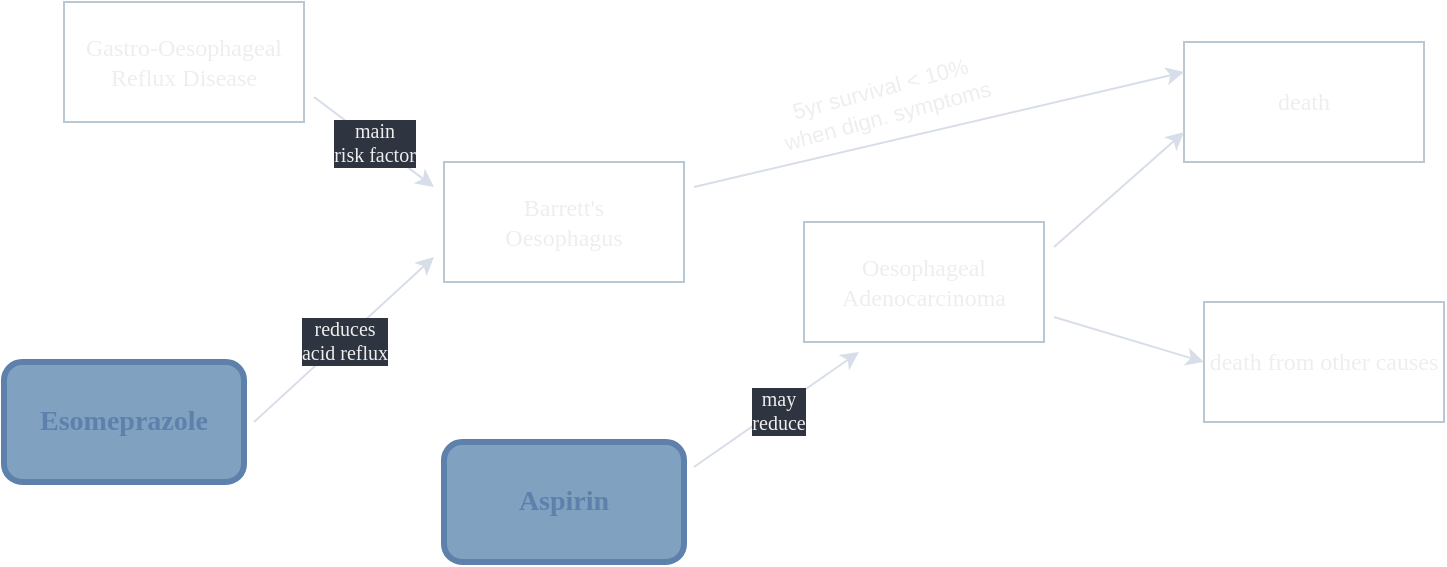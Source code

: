 <mxfile version="20.8.20" type="github">
  <diagram name="Page-1" id="V2jNtkLzpU0wWYY4yvSr">
    <mxGraphModel dx="1165" dy="542" grid="0" gridSize="10" guides="1" tooltips="1" connect="1" arrows="1" fold="1" page="0" pageScale="1" pageWidth="750" pageHeight="280" background="none" math="0" shadow="0">
      <root>
        <mxCell id="0" />
        <mxCell id="1" parent="0" />
        <mxCell id="-57a6qlOdvjmpBCnQsLR-2" value="death" style="rounded=0;whiteSpace=wrap;html=1;fontFamily=Montserrat;fontSource=https%3A%2F%2Ffonts.googleapis.com%2Fcss%3Ffamily%3DMontserrat;fillColor=none;labelBackgroundColor=none;strokeColor=#BAC8D3;fontColor=#EEEEEE;" vertex="1" parent="1">
          <mxGeometry x="590" y="20" width="120" height="60" as="geometry" />
        </mxCell>
        <mxCell id="-57a6qlOdvjmpBCnQsLR-3" value="death from other causes" style="rounded=0;whiteSpace=wrap;html=1;fontFamily=Montserrat;fontSource=https%3A%2F%2Ffonts.googleapis.com%2Fcss%3Ffamily%3DMontserrat;fillColor=none;labelBackgroundColor=none;strokeColor=#BAC8D3;fontColor=#EEEEEE;glass=0;shadow=0;" vertex="1" parent="1">
          <mxGeometry x="600" y="150" width="120" height="60" as="geometry" />
        </mxCell>
        <mxCell id="-57a6qlOdvjmpBCnQsLR-20" style="edgeStyle=none;rounded=0;orthogonalLoop=1;jettySize=auto;html=1;exitX=1;exitY=0.25;exitDx=0;exitDy=0;entryX=0;entryY=0.25;entryDx=0;entryDy=0;fontSize=11;labelBackgroundColor=none;strokeColor=#D8DEE9;fontColor=#D8DEE9;" edge="1" parent="1" source="-57a6qlOdvjmpBCnQsLR-4" target="-57a6qlOdvjmpBCnQsLR-2">
          <mxGeometry relative="1" as="geometry" />
        </mxCell>
        <mxCell id="-57a6qlOdvjmpBCnQsLR-4" value="Barrett&#39;s&lt;br&gt;Oesophagus" style="rounded=0;whiteSpace=wrap;html=1;fontFamily=Montserrat;fontSource=https%3A%2F%2Ffonts.googleapis.com%2Fcss%3Ffamily%3DMontserrat;fillColor=none;labelBackgroundColor=none;strokeColor=#BAC8D3;fontColor=#EEEEEE;perimeterSpacing=5;" vertex="1" parent="1">
          <mxGeometry x="220" y="80" width="120" height="60" as="geometry" />
        </mxCell>
        <mxCell id="-57a6qlOdvjmpBCnQsLR-5" value="Oesophageal Adenocarcinoma" style="rounded=0;whiteSpace=wrap;html=1;fontFamily=Montserrat;fontSource=https%3A%2F%2Ffonts.googleapis.com%2Fcss%3Ffamily%3DMontserrat;fillColor=none;labelBackgroundColor=none;strokeColor=#BAC8D3;fontColor=#EEEEEE;perimeterSpacing=5;" vertex="1" parent="1">
          <mxGeometry x="400" y="110" width="120" height="60" as="geometry" />
        </mxCell>
        <mxCell id="-57a6qlOdvjmpBCnQsLR-6" value="Gastro-Oesophageal&lt;br&gt;Reflux Disease" style="rounded=0;whiteSpace=wrap;html=1;fontFamily=Montserrat;fontSource=https%3A%2F%2Ffonts.googleapis.com%2Fcss%3Ffamily%3DMontserrat;fillColor=none;labelBackgroundColor=none;strokeColor=#BAC8D3;fontColor=#EEEEEE;perimeterSpacing=5;" vertex="1" parent="1">
          <mxGeometry x="30" width="120" height="60" as="geometry" />
        </mxCell>
        <mxCell id="-57a6qlOdvjmpBCnQsLR-7" value="&lt;b&gt;&lt;font style=&quot;font-size: 14px;&quot;&gt;Esomeprazole&lt;/font&gt;&lt;/b&gt;" style="rounded=1;whiteSpace=wrap;html=1;fillColor=#81A1C1;strokeColor=#5E81AC;fontFamily=Montserrat;fontSource=https%3A%2F%2Ffonts.googleapis.com%2Fcss%3Ffamily%3DMontserrat;labelBackgroundColor=none;fontColor=#5E81AC;strokeWidth=3;perimeterSpacing=5;" vertex="1" parent="1">
          <mxGeometry y="180" width="120" height="60" as="geometry" />
        </mxCell>
        <mxCell id="-57a6qlOdvjmpBCnQsLR-8" value="Aspirin" style="rounded=1;whiteSpace=wrap;html=1;fillColor=#81A1C1;strokeColor=#5E81AC;fontSize=14;fontStyle=1;fontFamily=Montserrat;fontSource=https%3A%2F%2Ffonts.googleapis.com%2Fcss%3Ffamily%3DMontserrat;labelBackgroundColor=none;fontColor=#5E81AC;strokeWidth=3;perimeterSpacing=5;fillStyle=auto;" vertex="1" parent="1">
          <mxGeometry x="220" y="220" width="120" height="60" as="geometry" />
        </mxCell>
        <mxCell id="-57a6qlOdvjmpBCnQsLR-11" value="" style="endArrow=classic;html=1;rounded=0;exitX=1;exitY=0.5;exitDx=0;exitDy=0;entryX=0;entryY=0.75;entryDx=0;entryDy=0;fontFamily=Montserrat;fontSource=https%3A%2F%2Ffonts.googleapis.com%2Fcss%3Ffamily%3DMontserrat;labelBackgroundColor=none;strokeColor=#D8DEE9;fontColor=#D8DEE9;" edge="1" parent="1" source="-57a6qlOdvjmpBCnQsLR-7" target="-57a6qlOdvjmpBCnQsLR-4">
          <mxGeometry relative="1" as="geometry">
            <mxPoint x="610" y="190" as="sourcePoint" />
            <mxPoint x="710" y="190" as="targetPoint" />
          </mxGeometry>
        </mxCell>
        <mxCell id="-57a6qlOdvjmpBCnQsLR-12" value="reduces&lt;br style=&quot;font-size: 10px;&quot;&gt;acid reflux" style="edgeLabel;resizable=0;html=1;align=center;verticalAlign=middle;rounded=0;fontFamily=Montserrat;fontSource=https%3A%2F%2Ffonts.googleapis.com%2Fcss%3Ffamily%3DMontserrat;labelBackgroundColor=#2E3440;fontColor=#EEEEEE;fontSize=10;spacing=2;spacingRight=0;spacingTop=0;labelBorderColor=none;" connectable="0" vertex="1" parent="-57a6qlOdvjmpBCnQsLR-11">
          <mxGeometry relative="1" as="geometry" />
        </mxCell>
        <mxCell id="-57a6qlOdvjmpBCnQsLR-13" value="" style="endArrow=classic;html=1;rounded=0;fontSize=14;exitX=1;exitY=0.75;exitDx=0;exitDy=0;entryX=0;entryY=0.25;entryDx=0;entryDy=0;fontFamily=Montserrat;fontSource=https%3A%2F%2Ffonts.googleapis.com%2Fcss%3Ffamily%3DMontserrat;labelBackgroundColor=none;strokeColor=#D8DEE9;fontColor=#D8DEE9;" edge="1" parent="1" source="-57a6qlOdvjmpBCnQsLR-6" target="-57a6qlOdvjmpBCnQsLR-4">
          <mxGeometry relative="1" as="geometry">
            <mxPoint x="210" y="29.5" as="sourcePoint" />
            <mxPoint x="310" y="29.5" as="targetPoint" />
          </mxGeometry>
        </mxCell>
        <mxCell id="-57a6qlOdvjmpBCnQsLR-14" value="&lt;font style=&quot;font-size: 10px;&quot;&gt;main&lt;br style=&quot;font-size: 10px;&quot;&gt;risk factor&lt;/font&gt;" style="edgeLabel;resizable=0;html=1;align=center;verticalAlign=middle;rounded=0;fontSize=10;fontFamily=Montserrat;fontSource=https%3A%2F%2Ffonts.googleapis.com%2Fcss%3Ffamily%3DMontserrat;labelBackgroundColor=#2E3440;fontColor=#EEEEEE;spacing=2;spacingRight=0;spacingTop=0;labelBorderColor=none;" connectable="0" vertex="1" parent="-57a6qlOdvjmpBCnQsLR-13">
          <mxGeometry relative="1" as="geometry" />
        </mxCell>
        <mxCell id="-57a6qlOdvjmpBCnQsLR-16" value="" style="endArrow=classic;html=1;rounded=0;exitX=1;exitY=0.25;exitDx=0;exitDy=0;entryX=0.25;entryY=1;entryDx=0;entryDy=0;fontFamily=Montserrat;fontSource=https%3A%2F%2Ffonts.googleapis.com%2Fcss%3Ffamily%3DMontserrat;labelBackgroundColor=none;strokeColor=#D8DEE9;fontColor=#D8DEE9;" edge="1" parent="1" source="-57a6qlOdvjmpBCnQsLR-8" target="-57a6qlOdvjmpBCnQsLR-5">
          <mxGeometry relative="1" as="geometry">
            <mxPoint x="130" y="225" as="sourcePoint" />
            <mxPoint x="230" y="140" as="targetPoint" />
          </mxGeometry>
        </mxCell>
        <mxCell id="-57a6qlOdvjmpBCnQsLR-17" value="may&lt;br style=&quot;font-size: 10px;&quot;&gt;reduce" style="edgeLabel;resizable=0;html=1;align=center;verticalAlign=middle;rounded=0;fontFamily=Montserrat;fontSource=https%3A%2F%2Ffonts.googleapis.com%2Fcss%3Ffamily%3DMontserrat;labelBackgroundColor=#2E3440;fontColor=#EEEEEE;fontSize=10;spacing=2;spacingRight=0;spacingTop=0;labelBorderColor=none;" connectable="0" vertex="1" parent="-57a6qlOdvjmpBCnQsLR-16">
          <mxGeometry relative="1" as="geometry" />
        </mxCell>
        <mxCell id="-57a6qlOdvjmpBCnQsLR-18" value="" style="endArrow=classic;html=1;rounded=0;fontSize=11;exitX=1;exitY=0.25;exitDx=0;exitDy=0;entryX=0;entryY=0.75;entryDx=0;entryDy=0;labelBackgroundColor=none;strokeColor=#D8DEE9;fontColor=#D8DEE9;" edge="1" parent="1" source="-57a6qlOdvjmpBCnQsLR-5" target="-57a6qlOdvjmpBCnQsLR-2">
          <mxGeometry width="50" height="50" relative="1" as="geometry">
            <mxPoint x="640" y="200" as="sourcePoint" />
            <mxPoint x="690" y="150" as="targetPoint" />
          </mxGeometry>
        </mxCell>
        <mxCell id="-57a6qlOdvjmpBCnQsLR-19" value="" style="endArrow=classic;html=1;rounded=0;fontSize=11;exitX=1;exitY=0.75;exitDx=0;exitDy=0;entryX=0;entryY=0.5;entryDx=0;entryDy=0;labelBackgroundColor=none;strokeColor=#D8DEE9;fontColor=#D8DEE9;" edge="1" parent="1" source="-57a6qlOdvjmpBCnQsLR-5" target="-57a6qlOdvjmpBCnQsLR-3">
          <mxGeometry width="50" height="50" relative="1" as="geometry">
            <mxPoint x="520" y="115" as="sourcePoint" />
            <mxPoint x="600" y="60" as="targetPoint" />
          </mxGeometry>
        </mxCell>
        <mxCell id="-57a6qlOdvjmpBCnQsLR-22" value="5yr survival &amp;lt; 10% when dign. symptoms" style="text;html=1;strokeColor=none;fillColor=none;align=center;verticalAlign=middle;whiteSpace=wrap;rounded=0;fontSize=11;rotation=-15;labelBackgroundColor=none;fontColor=#EEEEEE;" vertex="1" parent="1">
          <mxGeometry x="380" y="35" width="120" height="30" as="geometry" />
        </mxCell>
      </root>
    </mxGraphModel>
  </diagram>
</mxfile>
